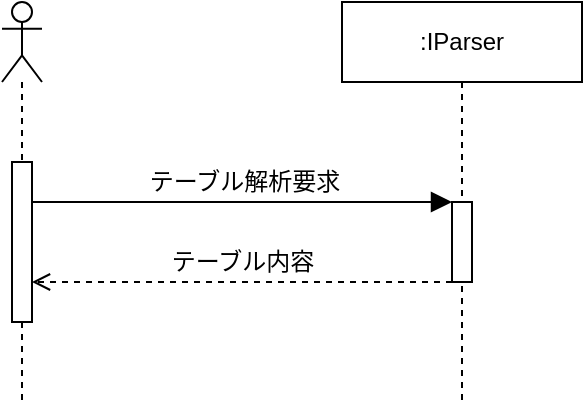 <mxfile version="12.4.2" type="device" pages="4"><diagram id="kWSd4VXzFOSYuurNSp9g" name="User-Parser"><mxGraphModel dx="1086" dy="816" grid="1" gridSize="10" guides="1" tooltips="1" connect="1" arrows="1" fold="1" page="1" pageScale="1" pageWidth="827" pageHeight="1169" math="0" shadow="0"><root><mxCell id="0"/><mxCell id="1" parent="0"/><mxCell id="5rNT_FFsQhG--RhIIkNF-13" value=":IParser" style="shape=umlLifeline;perimeter=lifelinePerimeter;whiteSpace=wrap;html=1;container=1;collapsible=0;recursiveResize=0;outlineConnect=0;" parent="1" vertex="1"><mxGeometry x="280" y="80" width="120" height="200" as="geometry"/></mxCell><mxCell id="5rNT_FFsQhG--RhIIkNF-16" value="" style="html=1;points=[];perimeter=orthogonalPerimeter;" parent="5rNT_FFsQhG--RhIIkNF-13" vertex="1"><mxGeometry x="55" y="100" width="10" height="40" as="geometry"/></mxCell><mxCell id="5rNT_FFsQhG--RhIIkNF-14" value="" style="shape=umlLifeline;participant=umlActor;perimeter=lifelinePerimeter;whiteSpace=wrap;html=1;container=1;collapsible=0;recursiveResize=0;verticalAlign=top;spacingTop=36;labelBackgroundColor=#ffffff;outlineConnect=0;" parent="1" vertex="1"><mxGeometry x="110" y="80" width="20" height="200" as="geometry"/></mxCell><mxCell id="5rNT_FFsQhG--RhIIkNF-15" value="" style="html=1;points=[];perimeter=orthogonalPerimeter;" parent="5rNT_FFsQhG--RhIIkNF-14" vertex="1"><mxGeometry x="5" y="80" width="10" height="80" as="geometry"/></mxCell><mxCell id="5rNT_FFsQhG--RhIIkNF-17" style="edgeStyle=none;rounded=0;orthogonalLoop=1;jettySize=auto;html=1;endArrow=block;endFill=1;endSize=8;" parent="1" source="5rNT_FFsQhG--RhIIkNF-15" target="5rNT_FFsQhG--RhIIkNF-16" edge="1"><mxGeometry relative="1" as="geometry"><mxPoint x="300" y="188" as="targetPoint"/><Array as="points"><mxPoint x="260" y="180"/></Array></mxGeometry></mxCell><mxCell id="5rNT_FFsQhG--RhIIkNF-18" value="テーブル解析要求" style="text;html=1;align=center;verticalAlign=middle;resizable=0;points=[];;labelBackgroundColor=#ffffff;" parent="5rNT_FFsQhG--RhIIkNF-17" vertex="1" connectable="0"><mxGeometry x="0.286" y="-29" relative="1" as="geometry"><mxPoint x="-29" y="-39" as="offset"/></mxGeometry></mxCell><mxCell id="5rNT_FFsQhG--RhIIkNF-20" style="edgeStyle=none;rounded=1;orthogonalLoop=1;jettySize=auto;html=1;dashed=1;endArrow=open;endFill=0;endSize=7;" parent="1" source="5rNT_FFsQhG--RhIIkNF-16" target="5rNT_FFsQhG--RhIIkNF-15" edge="1"><mxGeometry relative="1" as="geometry"><mxPoint x="140" y="220" as="targetPoint"/><Array as="points"><mxPoint x="210" y="220"/></Array></mxGeometry></mxCell><mxCell id="5rNT_FFsQhG--RhIIkNF-21" value="テーブル内容" style="text;html=1;align=center;verticalAlign=middle;resizable=0;points=[];;labelBackgroundColor=#ffffff;" parent="5rNT_FFsQhG--RhIIkNF-20" vertex="1" connectable="0"><mxGeometry x="0.248" y="1" relative="1" as="geometry"><mxPoint x="25.86" y="-11" as="offset"/></mxGeometry></mxCell></root></mxGraphModel></diagram><diagram id="lws7V9isOnOoEvFS6dDW" name="Parser(basic concept)"><mxGraphModel dx="1086" dy="816" grid="1" gridSize="10" guides="1" tooltips="1" connect="1" arrows="1" fold="1" page="1" pageScale="1" pageWidth="827" pageHeight="1169" math="0" shadow="0"><root><mxCell id="TrUDAn6_03f2dYjG4KvV-0"/><mxCell id="TrUDAn6_03f2dYjG4KvV-1" parent="TrUDAn6_03f2dYjG4KvV-0"/><mxCell id="TrUDAn6_03f2dYjG4KvV-2" value=":Parser" style="shape=umlLifeline;perimeter=lifelinePerimeter;whiteSpace=wrap;html=1;container=1;collapsible=0;recursiveResize=0;outlineConnect=0;" parent="TrUDAn6_03f2dYjG4KvV-1" vertex="1"><mxGeometry x="200" y="80" width="120" height="360" as="geometry"/></mxCell><mxCell id="TrUDAn6_03f2dYjG4KvV-3" value=":TableReader" style="shape=umlLifeline;perimeter=lifelinePerimeter;whiteSpace=wrap;html=1;container=1;collapsible=0;recursiveResize=0;outlineConnect=0;" parent="TrUDAn6_03f2dYjG4KvV-1" vertex="1"><mxGeometry x="440" y="80" width="120" height="360" as="geometry"/></mxCell><mxCell id="TrUDAn6_03f2dYjG4KvV-5" value="" style="html=1;points=[];perimeter=orthogonalPerimeter;" parent="TrUDAn6_03f2dYjG4KvV-3" vertex="1"><mxGeometry x="55" y="100" width="10" height="80" as="geometry"/></mxCell><mxCell id="TrUDAn6_03f2dYjG4KvV-6" style="edgeStyle=none;rounded=1;orthogonalLoop=1;jettySize=auto;html=1;endArrow=block;endFill=1;endSize=8;" parent="TrUDAn6_03f2dYjG4KvV-1" source="TrUDAn6_03f2dYjG4KvV-4" target="TrUDAn6_03f2dYjG4KvV-5" edge="1"><mxGeometry relative="1" as="geometry"><Array as="points"><mxPoint x="410" y="180"/></Array></mxGeometry></mxCell><mxCell id="TrUDAn6_03f2dYjG4KvV-7" value="テーブル読み込み" style="text;html=1;align=center;verticalAlign=middle;resizable=0;points=[];;labelBackgroundColor=#ffffff;" parent="TrUDAn6_03f2dYjG4KvV-6" vertex="1" connectable="0"><mxGeometry x="0.074" y="-42" relative="1" as="geometry"><mxPoint x="-10" y="-52" as="offset"/></mxGeometry></mxCell><mxCell id="TrUDAn6_03f2dYjG4KvV-12" style="edgeStyle=none;rounded=1;orthogonalLoop=1;jettySize=auto;html=1;endArrow=block;endFill=1;endSize=8;" parent="TrUDAn6_03f2dYjG4KvV-1" source="TrUDAn6_03f2dYjG4KvV-4" target="TrUDAn6_03f2dYjG4KvV-11" edge="1"><mxGeometry relative="1" as="geometry"><mxPoint x="680" y="280" as="targetPoint"/><Array as="points"><mxPoint x="520" y="300"/></Array></mxGeometry></mxCell><mxCell id="TrUDAn6_03f2dYjG4KvV-14" value="テーブルの内容変換" style="text;html=1;align=center;verticalAlign=middle;resizable=0;points=[];;labelBackgroundColor=#ffffff;" parent="TrUDAn6_03f2dYjG4KvV-12" vertex="1" connectable="0"><mxGeometry x="0.02" y="-86" relative="1" as="geometry"><mxPoint x="-120" y="-96" as="offset"/></mxGeometry></mxCell><mxCell id="btZjCFFzmWHPIcSxNJQ_-1" style="edgeStyle=none;rounded=1;orthogonalLoop=1;jettySize=auto;html=1;endArrow=open;endFill=0;endSize=8;dashed=1;" parent="TrUDAn6_03f2dYjG4KvV-1" source="TrUDAn6_03f2dYjG4KvV-4" target="MO9QKt3SYQwi0t35GM-g-1" edge="1"><mxGeometry relative="1" as="geometry"><Array as="points"><mxPoint x="190" y="400"/></Array></mxGeometry></mxCell><mxCell id="r5c6BULlgvfaOzqaCd6W-0" value="テーブル内容" style="text;html=1;align=center;verticalAlign=middle;resizable=0;points=[];;labelBackgroundColor=#ffffff;" parent="btZjCFFzmWHPIcSxNJQ_-1" vertex="1" connectable="0"><mxGeometry x="0.2" y="-2" relative="1" as="geometry"><mxPoint x="13" y="-8" as="offset"/></mxGeometry></mxCell><mxCell id="TrUDAn6_03f2dYjG4KvV-4" value="" style="html=1;points=[];perimeter=orthogonalPerimeter;" parent="TrUDAn6_03f2dYjG4KvV-1" vertex="1"><mxGeometry x="255" y="160" width="10" height="240" as="geometry"/></mxCell><mxCell id="TrUDAn6_03f2dYjG4KvV-8" style="edgeStyle=none;rounded=1;orthogonalLoop=1;jettySize=auto;html=1;endArrow=open;endFill=0;endSize=8;dashed=1;" parent="TrUDAn6_03f2dYjG4KvV-1" source="TrUDAn6_03f2dYjG4KvV-5" target="TrUDAn6_03f2dYjG4KvV-4" edge="1"><mxGeometry relative="1" as="geometry"><Array as="points"><mxPoint x="400" y="260"/></Array></mxGeometry></mxCell><mxCell id="TrUDAn6_03f2dYjG4KvV-9" value="テーブルの内容" style="text;html=1;align=center;verticalAlign=middle;resizable=0;points=[];;labelBackgroundColor=#ffffff;" parent="TrUDAn6_03f2dYjG4KvV-8" vertex="1" connectable="0"><mxGeometry y="13" relative="1" as="geometry"><mxPoint y="-23" as="offset"/></mxGeometry></mxCell><mxCell id="TrUDAn6_03f2dYjG4KvV-10" value=":Converter" style="shape=umlLifeline;perimeter=lifelinePerimeter;whiteSpace=wrap;html=1;container=1;collapsible=0;recursiveResize=0;outlineConnect=0;" parent="TrUDAn6_03f2dYjG4KvV-1" vertex="1"><mxGeometry x="680" y="80" width="120" height="360" as="geometry"/></mxCell><mxCell id="TrUDAn6_03f2dYjG4KvV-11" value="" style="html=1;points=[];perimeter=orthogonalPerimeter;" parent="TrUDAn6_03f2dYjG4KvV-10" vertex="1"><mxGeometry x="55" y="220" width="10" height="80" as="geometry"/></mxCell><mxCell id="TrUDAn6_03f2dYjG4KvV-13" style="edgeStyle=none;rounded=1;orthogonalLoop=1;jettySize=auto;html=1;endArrow=open;endFill=0;endSize=8;dashed=1;" parent="TrUDAn6_03f2dYjG4KvV-1" source="TrUDAn6_03f2dYjG4KvV-11" target="TrUDAn6_03f2dYjG4KvV-4" edge="1"><mxGeometry relative="1" as="geometry"><mxPoint x="680" y="420" as="sourcePoint"/><Array as="points"><mxPoint x="390" y="380"/></Array></mxGeometry></mxCell><mxCell id="TrUDAn6_03f2dYjG4KvV-15" value="変換されたテーブルの内容" style="text;html=1;align=center;verticalAlign=middle;resizable=0;points=[];;labelBackgroundColor=#ffffff;" parent="TrUDAn6_03f2dYjG4KvV-13" vertex="1" connectable="0"><mxGeometry x="0.5" y="-33" relative="1" as="geometry"><mxPoint x="20" y="23" as="offset"/></mxGeometry></mxCell><mxCell id="MO9QKt3SYQwi0t35GM-g-0" value="" style="shape=umlLifeline;participant=umlActor;perimeter=lifelinePerimeter;whiteSpace=wrap;html=1;container=1;collapsible=0;recursiveResize=0;verticalAlign=top;spacingTop=36;labelBackgroundColor=#ffffff;outlineConnect=0;" parent="TrUDAn6_03f2dYjG4KvV-1" vertex="1"><mxGeometry x="110" y="80" width="20" height="360" as="geometry"/></mxCell><mxCell id="MO9QKt3SYQwi0t35GM-g-1" value="" style="html=1;points=[];perimeter=orthogonalPerimeter;" parent="MO9QKt3SYQwi0t35GM-g-0" vertex="1"><mxGeometry x="5" y="60" width="10" height="280" as="geometry"/></mxCell><mxCell id="MO9QKt3SYQwi0t35GM-g-2" style="edgeStyle=none;rounded=1;orthogonalLoop=1;jettySize=auto;html=1;endArrow=block;endFill=1;endSize=8;" parent="TrUDAn6_03f2dYjG4KvV-1" source="MO9QKt3SYQwi0t35GM-g-1" target="TrUDAn6_03f2dYjG4KvV-4" edge="1"><mxGeometry relative="1" as="geometry"><Array as="points"><mxPoint x="210" y="160"/></Array></mxGeometry></mxCell><mxCell id="btZjCFFzmWHPIcSxNJQ_-0" value="テーブル解析要求" style="text;html=1;align=center;verticalAlign=middle;resizable=0;points=[];;labelBackgroundColor=#ffffff;" parent="MO9QKt3SYQwi0t35GM-g-2" vertex="1" connectable="0"><mxGeometry x="0.308" y="-26" relative="1" as="geometry"><mxPoint x="-26" y="-36" as="offset"/></mxGeometry></mxCell></root></mxGraphModel></diagram><diagram name="TestParser" id="UvT9qPeECg8h3yVjvc8H"><mxGraphModel dx="1086" dy="816" grid="1" gridSize="10" guides="1" tooltips="1" connect="1" arrows="1" fold="1" page="1" pageScale="1" pageWidth="827" pageHeight="1169" math="0" shadow="0"><root><mxCell id="3q0GdbWWCDqiExCElWmL-0"/><mxCell id="3q0GdbWWCDqiExCElWmL-1" parent="3q0GdbWWCDqiExCElWmL-0"/><mxCell id="3q0GdbWWCDqiExCElWmL-2" value=":TestParser" style="shape=umlLifeline;perimeter=lifelinePerimeter;whiteSpace=wrap;html=1;container=1;collapsible=0;recursiveResize=0;outlineConnect=0;" parent="3q0GdbWWCDqiExCElWmL-1" vertex="1"><mxGeometry x="200" y="80" width="120" height="440" as="geometry"/></mxCell><mxCell id="3q0GdbWWCDqiExCElWmL-3" value=":FunctionParser" style="shape=umlLifeline;perimeter=lifelinePerimeter;whiteSpace=wrap;html=1;container=1;collapsible=0;recursiveResize=0;outlineConnect=0;" parent="3q0GdbWWCDqiExCElWmL-1" vertex="1"><mxGeometry x="680" y="80" width="120" height="440" as="geometry"/></mxCell><mxCell id="3q0GdbWWCDqiExCElWmL-15" value="" style="html=1;points=[];perimeter=orthogonalPerimeter;" parent="3q0GdbWWCDqiExCElWmL-3" vertex="1"><mxGeometry x="55" y="200" width="10" height="60" as="geometry"/></mxCell><mxCell id="3q0GdbWWCDqiExCElWmL-5" style="edgeStyle=none;rounded=1;orthogonalLoop=1;jettySize=auto;html=1;endArrow=block;endFill=1;endSize=8;" parent="3q0GdbWWCDqiExCElWmL-1" source="3q0GdbWWCDqiExCElWmL-11" target="3q0GdbWWCDqiExCElWmL-4" edge="1"><mxGeometry relative="1" as="geometry"><Array as="points"><mxPoint x="410" y="180"/></Array></mxGeometry></mxCell><mxCell id="3q0GdbWWCDqiExCElWmL-6" value="テスト対象関数一覧&lt;br&gt;取得" style="text;html=1;align=center;verticalAlign=middle;resizable=0;points=[];;labelBackgroundColor=#ffffff;" parent="3q0GdbWWCDqiExCElWmL-5" vertex="1" connectable="0"><mxGeometry x="0.074" y="-42" relative="1" as="geometry"><mxPoint x="-10" y="-62" as="offset"/></mxGeometry></mxCell><mxCell id="3q0GdbWWCDqiExCElWmL-7" style="edgeStyle=none;rounded=1;orthogonalLoop=1;jettySize=auto;html=1;endArrow=block;endFill=1;endSize=8;" parent="3q0GdbWWCDqiExCElWmL-1" source="3q0GdbWWCDqiExCElWmL-11" target="3q0GdbWWCDqiExCElWmL-15" edge="1"><mxGeometry relative="1" as="geometry"><mxPoint x="680" y="280" as="targetPoint"/><Array as="points"><mxPoint x="520" y="280"/></Array></mxGeometry></mxCell><mxCell id="3q0GdbWWCDqiExCElWmL-8" value="テスト対象関数情報取得" style="text;html=1;align=center;verticalAlign=middle;resizable=0;points=[];;labelBackgroundColor=#ffffff;" parent="3q0GdbWWCDqiExCElWmL-7" vertex="1" connectable="0"><mxGeometry x="0.02" y="-86" relative="1" as="geometry"><mxPoint x="-120" y="-96" as="offset"/></mxGeometry></mxCell><mxCell id="3q0GdbWWCDqiExCElWmL-9" style="edgeStyle=none;rounded=1;orthogonalLoop=1;jettySize=auto;html=1;endArrow=open;endFill=0;endSize=8;dashed=1;" parent="3q0GdbWWCDqiExCElWmL-1" source="3q0GdbWWCDqiExCElWmL-11" target="3q0GdbWWCDqiExCElWmL-19" edge="1"><mxGeometry relative="1" as="geometry"><mxPoint x="220" y="530" as="sourcePoint"/><Array as="points"><mxPoint x="190" y="460"/></Array></mxGeometry></mxCell><mxCell id="3q0GdbWWCDqiExCElWmL-10" value="テスト設計書情報" style="text;html=1;align=center;verticalAlign=middle;resizable=0;points=[];;labelBackgroundColor=#ffffff;" parent="3q0GdbWWCDqiExCElWmL-9" vertex="1" connectable="0"><mxGeometry x="0.2" y="-2" relative="1" as="geometry"><mxPoint x="13" y="-8" as="offset"/></mxGeometry></mxCell><mxCell id="apoCJmJ5gU6zGpx80yUF-2" style="edgeStyle=none;rounded=1;orthogonalLoop=1;jettySize=auto;html=1;endArrow=block;endFill=1;endSize=8;" parent="3q0GdbWWCDqiExCElWmL-1" source="3q0GdbWWCDqiExCElWmL-11" target="apoCJmJ5gU6zGpx80yUF-1" edge="1"><mxGeometry relative="1" as="geometry"><Array as="points"><mxPoint x="630" y="380"/></Array></mxGeometry></mxCell><mxCell id="apoCJmJ5gU6zGpx80yUF-3" value="テストケース取得" style="text;html=1;align=center;verticalAlign=middle;resizable=0;points=[];;labelBackgroundColor=#ffffff;" parent="apoCJmJ5gU6zGpx80yUF-2" vertex="1" connectable="0"><mxGeometry y="-207" relative="1" as="geometry"><mxPoint x="-240" y="-217" as="offset"/></mxGeometry></mxCell><mxCell id="3q0GdbWWCDqiExCElWmL-11" value="" style="html=1;points=[];perimeter=orthogonalPerimeter;" parent="3q0GdbWWCDqiExCElWmL-1" vertex="1"><mxGeometry x="255" y="160" width="10" height="300" as="geometry"/></mxCell><mxCell id="3q0GdbWWCDqiExCElWmL-12" style="edgeStyle=none;rounded=1;orthogonalLoop=1;jettySize=auto;html=1;endArrow=open;endFill=0;endSize=8;dashed=1;" parent="3q0GdbWWCDqiExCElWmL-1" source="3q0GdbWWCDqiExCElWmL-4" target="3q0GdbWWCDqiExCElWmL-11" edge="1"><mxGeometry relative="1" as="geometry"><Array as="points"><mxPoint x="400" y="240"/></Array></mxGeometry></mxCell><mxCell id="3q0GdbWWCDqiExCElWmL-13" value="テスト対象関数一覧" style="text;html=1;align=center;verticalAlign=middle;resizable=0;points=[];;labelBackgroundColor=#ffffff;" parent="3q0GdbWWCDqiExCElWmL-12" vertex="1" connectable="0"><mxGeometry y="13" relative="1" as="geometry"><mxPoint y="-23" as="offset"/></mxGeometry></mxCell><mxCell id="3q0GdbWWCDqiExCElWmL-14" value=":TestCaseParser" style="shape=umlLifeline;perimeter=lifelinePerimeter;whiteSpace=wrap;html=1;container=1;collapsible=0;recursiveResize=0;outlineConnect=0;" parent="3q0GdbWWCDqiExCElWmL-1" vertex="1"><mxGeometry x="920" y="80" width="120" height="440" as="geometry"/></mxCell><mxCell id="apoCJmJ5gU6zGpx80yUF-1" value="" style="html=1;points=[];perimeter=orthogonalPerimeter;" parent="3q0GdbWWCDqiExCElWmL-14" vertex="1"><mxGeometry x="55" y="300" width="10" height="60" as="geometry"/></mxCell><mxCell id="3q0GdbWWCDqiExCElWmL-16" style="edgeStyle=none;rounded=1;orthogonalLoop=1;jettySize=auto;html=1;endArrow=open;endFill=0;endSize=8;dashed=1;" parent="3q0GdbWWCDqiExCElWmL-1" source="3q0GdbWWCDqiExCElWmL-15" target="3q0GdbWWCDqiExCElWmL-11" edge="1"><mxGeometry relative="1" as="geometry"><mxPoint x="680" y="420" as="sourcePoint"/><Array as="points"><mxPoint x="510" y="340"/></Array></mxGeometry></mxCell><mxCell id="3q0GdbWWCDqiExCElWmL-17" value="テスト対象関数情報" style="text;html=1;align=center;verticalAlign=middle;resizable=0;points=[];;labelBackgroundColor=#ffffff;" parent="3q0GdbWWCDqiExCElWmL-16" vertex="1" connectable="0"><mxGeometry x="0.5" y="-33" relative="1" as="geometry"><mxPoint x="-2" y="23" as="offset"/></mxGeometry></mxCell><mxCell id="3q0GdbWWCDqiExCElWmL-18" value="" style="shape=umlLifeline;participant=umlActor;perimeter=lifelinePerimeter;whiteSpace=wrap;html=1;container=1;collapsible=0;recursiveResize=0;verticalAlign=top;spacingTop=36;labelBackgroundColor=#ffffff;outlineConnect=0;" parent="3q0GdbWWCDqiExCElWmL-1" vertex="1"><mxGeometry x="70" y="80" width="20" height="440" as="geometry"/></mxCell><mxCell id="3q0GdbWWCDqiExCElWmL-19" value="" style="html=1;points=[];perimeter=orthogonalPerimeter;" parent="3q0GdbWWCDqiExCElWmL-18" vertex="1"><mxGeometry x="5" y="60" width="10" height="340" as="geometry"/></mxCell><mxCell id="3q0GdbWWCDqiExCElWmL-20" style="edgeStyle=none;rounded=1;orthogonalLoop=1;jettySize=auto;html=1;endArrow=block;endFill=1;endSize=8;" parent="3q0GdbWWCDqiExCElWmL-1" source="3q0GdbWWCDqiExCElWmL-19" target="3q0GdbWWCDqiExCElWmL-11" edge="1"><mxGeometry relative="1" as="geometry"><Array as="points"><mxPoint x="210" y="160"/></Array></mxGeometry></mxCell><mxCell id="3q0GdbWWCDqiExCElWmL-21" value="テスト設計書解析要求" style="text;html=1;align=center;verticalAlign=middle;resizable=0;points=[];;labelBackgroundColor=#ffffff;" parent="3q0GdbWWCDqiExCElWmL-20" vertex="1" connectable="0"><mxGeometry x="0.308" y="-26" relative="1" as="geometry"><mxPoint x="-26" y="-36" as="offset"/></mxGeometry></mxCell><mxCell id="apoCJmJ5gU6zGpx80yUF-0" value=":FunctinoListParser" style="shape=umlLifeline;perimeter=lifelinePerimeter;whiteSpace=wrap;html=1;container=1;collapsible=0;recursiveResize=0;outlineConnect=0;" parent="3q0GdbWWCDqiExCElWmL-1" vertex="1"><mxGeometry x="440" y="80" width="120" height="440" as="geometry"/></mxCell><mxCell id="3q0GdbWWCDqiExCElWmL-4" value="" style="html=1;points=[];perimeter=orthogonalPerimeter;" parent="apoCJmJ5gU6zGpx80yUF-0" vertex="1"><mxGeometry x="55" y="100" width="10" height="60" as="geometry"/></mxCell><mxCell id="apoCJmJ5gU6zGpx80yUF-4" style="edgeStyle=none;rounded=1;orthogonalLoop=1;jettySize=auto;html=1;endArrow=classic;endFill=1;endSize=8;dashed=1;" parent="3q0GdbWWCDqiExCElWmL-1" source="apoCJmJ5gU6zGpx80yUF-1" target="3q0GdbWWCDqiExCElWmL-11" edge="1"><mxGeometry relative="1" as="geometry"><Array as="points"><mxPoint x="630" y="440"/></Array></mxGeometry></mxCell><mxCell id="apoCJmJ5gU6zGpx80yUF-5" value="テストケース" style="text;html=1;align=center;verticalAlign=middle;resizable=0;points=[];;labelBackgroundColor=#ffffff;" parent="apoCJmJ5gU6zGpx80yUF-4" vertex="1" connectable="0"><mxGeometry x="0.535" y="1" relative="1" as="geometry"><mxPoint x="-50" y="-11" as="offset"/></mxGeometry></mxCell></root></mxGraphModel></diagram><diagram name="Parser_sequence" id="RPhPiptePxE7owglyaW3"><mxGraphModel dx="1086" dy="816" grid="1" gridSize="10" guides="1" tooltips="1" connect="1" arrows="1" fold="1" page="1" pageScale="1" pageWidth="827" pageHeight="1169" math="0" shadow="0"><root><mxCell id="Gb2QQ75BaLkHitE389gd-0"/><mxCell id="Gb2QQ75BaLkHitE389gd-1" parent="Gb2QQ75BaLkHitE389gd-0"/><mxCell id="Gb2QQ75BaLkHitE389gd-2" value=":IParser" style="shape=umlLifeline;perimeter=lifelinePerimeter;whiteSpace=wrap;html=1;container=1;collapsible=0;recursiveResize=0;outlineConnect=0;" parent="Gb2QQ75BaLkHitE389gd-1" vertex="1"><mxGeometry x="200" y="80" width="120" height="360" as="geometry"/></mxCell><mxCell id="Gb2QQ75BaLkHitE389gd-3" value=":ITableReader" style="shape=umlLifeline;perimeter=lifelinePerimeter;whiteSpace=wrap;html=1;container=1;collapsible=0;recursiveResize=0;outlineConnect=0;" parent="Gb2QQ75BaLkHitE389gd-1" vertex="1"><mxGeometry x="440" y="80" width="120" height="360" as="geometry"/></mxCell><mxCell id="Gb2QQ75BaLkHitE389gd-4" value="" style="html=1;points=[];perimeter=orthogonalPerimeter;" parent="Gb2QQ75BaLkHitE389gd-3" vertex="1"><mxGeometry x="55" y="100" width="10" height="80" as="geometry"/></mxCell><mxCell id="Gb2QQ75BaLkHitE389gd-5" style="edgeStyle=none;rounded=1;orthogonalLoop=1;jettySize=auto;html=1;endArrow=block;endFill=1;endSize=8;" parent="Gb2QQ75BaLkHitE389gd-1" source="Gb2QQ75BaLkHitE389gd-11" target="Gb2QQ75BaLkHitE389gd-4" edge="1"><mxGeometry relative="1" as="geometry"><Array as="points"><mxPoint x="410" y="180"/></Array></mxGeometry></mxCell><mxCell id="Gb2QQ75BaLkHitE389gd-6" value="ReadTable(name)" style="text;html=1;align=center;verticalAlign=middle;resizable=0;points=[];;labelBackgroundColor=#ffffff;" parent="Gb2QQ75BaLkHitE389gd-5" vertex="1" connectable="0"><mxGeometry x="0.074" y="-42" relative="1" as="geometry"><mxPoint x="-10" y="-52" as="offset"/></mxGeometry></mxCell><mxCell id="Gb2QQ75BaLkHitE389gd-7" style="edgeStyle=none;rounded=1;orthogonalLoop=1;jettySize=auto;html=1;endArrow=block;endFill=1;endSize=8;" parent="Gb2QQ75BaLkHitE389gd-1" source="Gb2QQ75BaLkHitE389gd-11" target="Gb2QQ75BaLkHitE389gd-15" edge="1"><mxGeometry relative="1" as="geometry"><mxPoint x="680" y="280" as="targetPoint"/><Array as="points"><mxPoint x="520" y="300"/></Array></mxGeometry></mxCell><mxCell id="Gb2QQ75BaLkHitE389gd-8" value="Convert(Content)" style="text;html=1;align=center;verticalAlign=middle;resizable=0;points=[];;labelBackgroundColor=#ffffff;" parent="Gb2QQ75BaLkHitE389gd-7" vertex="1" connectable="0"><mxGeometry x="0.02" y="-86" relative="1" as="geometry"><mxPoint x="-120" y="-96" as="offset"/></mxGeometry></mxCell><mxCell id="Gb2QQ75BaLkHitE389gd-9" style="edgeStyle=none;rounded=1;orthogonalLoop=1;jettySize=auto;html=1;endArrow=open;endFill=0;endSize=8;dashed=1;" parent="Gb2QQ75BaLkHitE389gd-1" source="Gb2QQ75BaLkHitE389gd-11" target="Gb2QQ75BaLkHitE389gd-19" edge="1"><mxGeometry relative="1" as="geometry"><Array as="points"><mxPoint x="190" y="400"/></Array></mxGeometry></mxCell><mxCell id="Gb2QQ75BaLkHitE389gd-10" value="object" style="text;html=1;align=center;verticalAlign=middle;resizable=0;points=[];;labelBackgroundColor=#ffffff;" parent="Gb2QQ75BaLkHitE389gd-9" vertex="1" connectable="0"><mxGeometry x="0.2" y="-2" relative="1" as="geometry"><mxPoint x="13" y="-8" as="offset"/></mxGeometry></mxCell><mxCell id="Gb2QQ75BaLkHitE389gd-11" value="" style="html=1;points=[];perimeter=orthogonalPerimeter;" parent="Gb2QQ75BaLkHitE389gd-1" vertex="1"><mxGeometry x="255" y="160" width="10" height="240" as="geometry"/></mxCell><mxCell id="Gb2QQ75BaLkHitE389gd-12" style="edgeStyle=none;rounded=1;orthogonalLoop=1;jettySize=auto;html=1;endArrow=open;endFill=0;endSize=8;dashed=1;" parent="Gb2QQ75BaLkHitE389gd-1" source="Gb2QQ75BaLkHitE389gd-4" target="Gb2QQ75BaLkHitE389gd-11" edge="1"><mxGeometry relative="1" as="geometry"><Array as="points"><mxPoint x="400" y="260"/></Array></mxGeometry></mxCell><mxCell id="Gb2QQ75BaLkHitE389gd-13" value="Content" style="text;html=1;align=center;verticalAlign=middle;resizable=0;points=[];;labelBackgroundColor=#ffffff;" parent="Gb2QQ75BaLkHitE389gd-12" vertex="1" connectable="0"><mxGeometry y="13" relative="1" as="geometry"><mxPoint y="-23" as="offset"/></mxGeometry></mxCell><mxCell id="Gb2QQ75BaLkHitE389gd-14" value=":IConverter" style="shape=umlLifeline;perimeter=lifelinePerimeter;whiteSpace=wrap;html=1;container=1;collapsible=0;recursiveResize=0;outlineConnect=0;" parent="Gb2QQ75BaLkHitE389gd-1" vertex="1"><mxGeometry x="680" y="80" width="120" height="360" as="geometry"/></mxCell><mxCell id="Gb2QQ75BaLkHitE389gd-15" value="" style="html=1;points=[];perimeter=orthogonalPerimeter;" parent="Gb2QQ75BaLkHitE389gd-14" vertex="1"><mxGeometry x="55" y="220" width="10" height="80" as="geometry"/></mxCell><mxCell id="Gb2QQ75BaLkHitE389gd-16" style="edgeStyle=none;rounded=1;orthogonalLoop=1;jettySize=auto;html=1;endArrow=open;endFill=0;endSize=8;dashed=1;" parent="Gb2QQ75BaLkHitE389gd-1" source="Gb2QQ75BaLkHitE389gd-15" target="Gb2QQ75BaLkHitE389gd-11" edge="1"><mxGeometry relative="1" as="geometry"><mxPoint x="680" y="420" as="sourcePoint"/><Array as="points"><mxPoint x="390" y="380"/></Array></mxGeometry></mxCell><mxCell id="Gb2QQ75BaLkHitE389gd-17" value="object" style="text;html=1;align=center;verticalAlign=middle;resizable=0;points=[];;labelBackgroundColor=#ffffff;" parent="Gb2QQ75BaLkHitE389gd-16" vertex="1" connectable="0"><mxGeometry x="0.5" y="-33" relative="1" as="geometry"><mxPoint x="20" y="23" as="offset"/></mxGeometry></mxCell><mxCell id="Gb2QQ75BaLkHitE389gd-18" value="" style="shape=umlLifeline;participant=umlActor;perimeter=lifelinePerimeter;whiteSpace=wrap;html=1;container=1;collapsible=0;recursiveResize=0;verticalAlign=top;spacingTop=36;labelBackgroundColor=#ffffff;outlineConnect=0;" parent="Gb2QQ75BaLkHitE389gd-1" vertex="1"><mxGeometry x="110" y="80" width="20" height="360" as="geometry"/></mxCell><mxCell id="Gb2QQ75BaLkHitE389gd-19" value="" style="html=1;points=[];perimeter=orthogonalPerimeter;" parent="Gb2QQ75BaLkHitE389gd-18" vertex="1"><mxGeometry x="5" y="60" width="10" height="280" as="geometry"/></mxCell><mxCell id="Gb2QQ75BaLkHitE389gd-20" style="edgeStyle=none;rounded=1;orthogonalLoop=1;jettySize=auto;html=1;endArrow=block;endFill=1;endSize=8;" parent="Gb2QQ75BaLkHitE389gd-1" source="Gb2QQ75BaLkHitE389gd-19" target="Gb2QQ75BaLkHitE389gd-11" edge="1"><mxGeometry relative="1" as="geometry"><Array as="points"><mxPoint x="210" y="160"/></Array></mxGeometry></mxCell><mxCell id="Gb2QQ75BaLkHitE389gd-21" value="Parse(name)" style="text;html=1;align=center;verticalAlign=middle;resizable=0;points=[];;labelBackgroundColor=#ffffff;" parent="Gb2QQ75BaLkHitE389gd-20" vertex="1" connectable="0"><mxGeometry x="0.308" y="-26" relative="1" as="geometry"><mxPoint x="-26" y="-36" as="offset"/></mxGeometry></mxCell></root></mxGraphModel></diagram></mxfile>